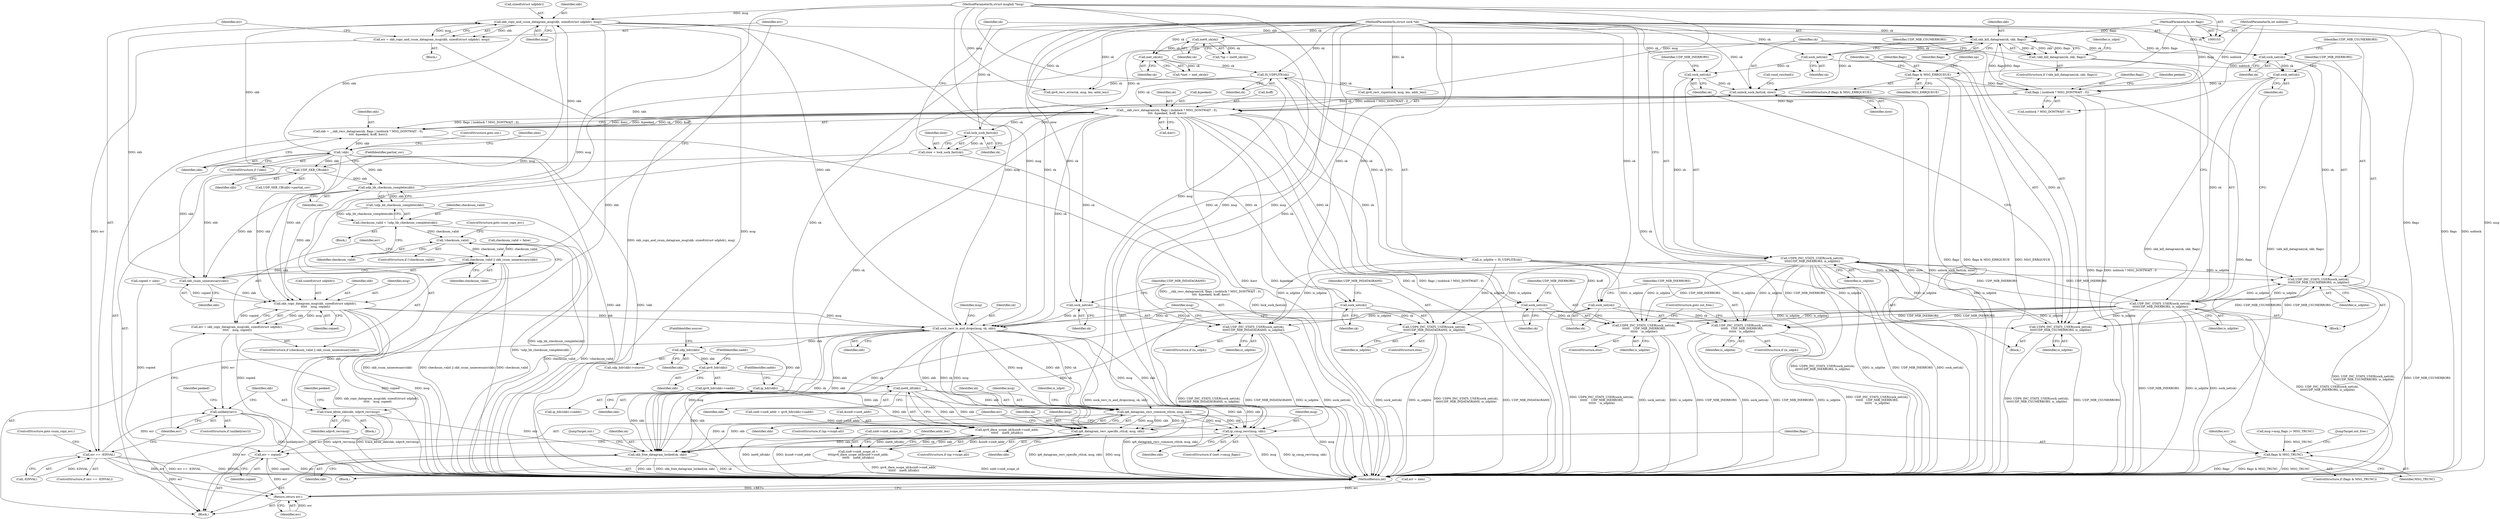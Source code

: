digraph "0_linux_197c949e7798fbf28cfadc69d9ca0c2abbf93191_0@API" {
"1000262" [label="(Call,skb_copy_and_csum_datagram_msg(skb, sizeof(struct udphdr), msg))"];
"1000187" [label="(Call,!skb)"];
"1000170" [label="(Call,skb = __skb_recv_datagram(sk, flags | (noblock ? MSG_DONTWAIT : 0),\n\t\t\t\t  &peeked, &off, &err))"];
"1000172" [label="(Call,__skb_recv_datagram(sk, flags | (noblock ? MSG_DONTWAIT : 0),\n\t\t\t\t  &peeked, &off, &err))"];
"1000133" [label="(Call,IS_UDPLITE(sk))"];
"1000119" [label="(Call,inet_sk(sk))"];
"1000114" [label="(Call,inet6_sk(sk))"];
"1000104" [label="(MethodParameterIn,struct sock *sk)"];
"1000477" [label="(Call,unlock_sock_fast(sk, slow))"];
"1000473" [label="(Call,sock_net(sk))"];
"1000468" [label="(Call,sock_net(sk))"];
"1000447" [label="(Call,skb_kill_datagram(sk, skb, flags))"];
"1000443" [label="(Call,lock_sock_fast(sk))"];
"1000239" [label="(Call,udp_lib_checksum_complete(skb))"];
"1000232" [label="(Call,UDP_SKB_CB(skb))"];
"1000262" [label="(Call,skb_copy_and_csum_datagram_msg(skb, sizeof(struct udphdr), msg))"];
"1000248" [label="(Call,skb_csum_unnecessary(skb))"];
"1000105" [label="(MethodParameterIn,struct msghdr *msg)"];
"1000174" [label="(Call,flags | (noblock ? MSG_DONTWAIT : 0))"];
"1000142" [label="(Call,flags & MSG_ERRQUEUE)"];
"1000108" [label="(MethodParameterIn,int flags)"];
"1000107" [label="(MethodParameterIn,int noblock)"];
"1000461" [label="(Call,sock_net(sk))"];
"1000456" [label="(Call,sock_net(sk))"];
"1000441" [label="(Call,slow = lock_sock_fast(sk))"];
"1000252" [label="(Call,skb_copy_datagram_msg(skb, sizeof(struct udphdr),\n \t\t\t\t\t    msg, copied))"];
"1000250" [label="(Call,err = skb_copy_datagram_msg(skb, sizeof(struct udphdr),\n \t\t\t\t\t    msg, copied))"];
"1000274" [label="(Call,unlikely(err))"];
"1000438" [label="(Return,return err;)"];
"1000277" [label="(Call,trace_kfree_skb(skb, udpv6_recvmsg))"];
"1000434" [label="(Call,skb_free_datagram_locked(sk, skb))"];
"1000320" [label="(Call,sock_recv_ts_and_drops(msg, sk, skb))"];
"1000339" [label="(Call,udp_hdr(skb))"];
"1000352" [label="(Call,ip_hdr(skb))"];
"1000397" [label="(Call,ip6_datagram_recv_common_ctl(sk, msg, skb))"];
"1000408" [label="(Call,ip_cmsg_recv(msg, skb))"];
"1000419" [label="(Call,ip6_datagram_recv_specific_ctl(sk, msg, skb))"];
"1000371" [label="(Call,ipv6_hdr(skb))"];
"1000383" [label="(Call,inet6_iif(skb))"];
"1000378" [label="(Call,ipv6_iface_scope_id(&sin6->sin6_addr,\n\t\t\t\t\t\t    inet6_iif(skb)))"];
"1000374" [label="(Call,sin6->sin6_scope_id =\n\t\t\t\tipv6_iface_scope_id(&sin6->sin6_addr,\n\t\t\t\t\t\t    inet6_iif(skb)))"];
"1000423" [label="(Call,err = copied)"];
"1000260" [label="(Call,err = skb_copy_and_csum_datagram_msg(skb, sizeof(struct udphdr), msg))"];
"1000268" [label="(Call,err == -EINVAL)"];
"1000238" [label="(Call,!udp_lib_checksum_complete(skb))"];
"1000236" [label="(Call,checksum_valid = !udp_lib_checksum_complete(skb))"];
"1000242" [label="(Call,!checksum_valid)"];
"1000246" [label="(Call,checksum_valid || skb_csum_unnecessary(skb))"];
"1000292" [label="(Call,sock_net(sk))"];
"1000291" [label="(Call,UDP_INC_STATS_USER(sock_net(sk),\n\t\t\t\t\t\t   UDP_MIB_INERRORS,\n\t\t\t\t\t\t   is_udplite))"];
"1000298" [label="(Call,sock_net(sk))"];
"1000297" [label="(Call,UDP6_INC_STATS_USER(sock_net(sk),\n\t\t\t\t\t\t    UDP_MIB_INERRORS,\n\t\t\t\t\t\t    is_udplite))"];
"1000310" [label="(Call,sock_net(sk))"];
"1000309" [label="(Call,UDP_INC_STATS_USER(sock_net(sk),\n\t\t\t\t\tUDP_MIB_INDATAGRAMS, is_udplite))"];
"1000316" [label="(Call,sock_net(sk))"];
"1000315" [label="(Call,UDP6_INC_STATS_USER(sock_net(sk),\n\t\t\t\t\tUDP_MIB_INDATAGRAMS, is_udplite))"];
"1000427" [label="(Call,flags & MSG_TRUNC)"];
"1000446" [label="(Call,!skb_kill_datagram(sk, skb, flags))"];
"1000455" [label="(Call,UDP_INC_STATS_USER(sock_net(sk),\n\t\t\t\t\tUDP_MIB_CSUMERRORS, is_udplite))"];
"1000460" [label="(Call,UDP_INC_STATS_USER(sock_net(sk),\n\t\t\t\t\tUDP_MIB_INERRORS, is_udplite))"];
"1000467" [label="(Call,UDP6_INC_STATS_USER(sock_net(sk),\n\t\t\t\t\tUDP_MIB_CSUMERRORS, is_udplite))"];
"1000472" [label="(Call,UDP6_INC_STATS_USER(sock_net(sk),\n\t\t\t\t\tUDP_MIB_INERRORS, is_udplite))"];
"1000171" [label="(Identifier,skb)"];
"1000419" [label="(Call,ip6_datagram_recv_specific_ctl(sk, msg, skb))"];
"1000241" [label="(ControlStructure,if (!checksum_valid))"];
"1000250" [label="(Call,err = skb_copy_datagram_msg(skb, sizeof(struct udphdr),\n \t\t\t\t\t    msg, copied))"];
"1000252" [label="(Call,skb_copy_datagram_msg(skb, sizeof(struct udphdr),\n \t\t\t\t\t    msg, copied))"];
"1000267" [label="(ControlStructure,if (err == -EINVAL))"];
"1000442" [label="(Identifier,slow)"];
"1000269" [label="(Identifier,err)"];
"1000131" [label="(Call,is_udplite = IS_UDPLITE(sk))"];
"1000402" [label="(Identifier,is_udp4)"];
"1000309" [label="(Call,UDP_INC_STATS_USER(sock_net(sk),\n\t\t\t\t\tUDP_MIB_INDATAGRAMS, is_udplite))"];
"1000375" [label="(Call,sin6->sin6_scope_id)"];
"1000466" [label="(Block,)"];
"1000236" [label="(Call,checksum_valid = !udp_lib_checksum_complete(skb))"];
"1000107" [label="(MethodParameterIn,int noblock)"];
"1000470" [label="(Identifier,UDP_MIB_CSUMERRORS)"];
"1000299" [label="(Identifier,sk)"];
"1000340" [label="(Identifier,skb)"];
"1000239" [label="(Call,udp_lib_checksum_complete(skb))"];
"1000108" [label="(MethodParameterIn,int flags)"];
"1000462" [label="(Identifier,sk)"];
"1000410" [label="(Identifier,skb)"];
"1000423" [label="(Call,err = copied)"];
"1000270" [label="(Call,-EINVAL)"];
"1000311" [label="(Identifier,sk)"];
"1000292" [label="(Call,sock_net(sk))"];
"1000181" [label="(Identifier,peeked)"];
"1000448" [label="(Identifier,sk)"];
"1000454" [label="(Block,)"];
"1000372" [label="(Identifier,skb)"];
"1000464" [label="(Identifier,is_udplite)"];
"1000371" [label="(Call,ipv6_hdr(skb))"];
"1000260" [label="(Call,err = skb_copy_and_csum_datagram_msg(skb, sizeof(struct udphdr), msg))"];
"1000144" [label="(Identifier,MSG_ERRQUEUE)"];
"1000404" [label="(ControlStructure,if (inet->cmsg_flags))"];
"1000472" [label="(Call,UDP6_INC_STATS_USER(sock_net(sk),\n\t\t\t\t\tUDP_MIB_INERRORS, is_udplite))"];
"1000460" [label="(Call,UDP_INC_STATS_USER(sock_net(sk),\n\t\t\t\t\tUDP_MIB_INERRORS, is_udplite))"];
"1000240" [label="(Identifier,skb)"];
"1000467" [label="(Call,UDP6_INC_STATS_USER(sock_net(sk),\n\t\t\t\t\tUDP_MIB_CSUMERRORS, is_udplite))"];
"1000176" [label="(Call,noblock ? MSG_DONTWAIT : 0)"];
"1000438" [label="(Return,return err;)"];
"1000435" [label="(Identifier,sk)"];
"1000391" [label="(ControlStructure,if (np->rxopt.all))"];
"1000234" [label="(FieldIdentifier,partial_cov)"];
"1000293" [label="(Identifier,sk)"];
"1000314" [label="(ControlStructure,else)"];
"1000189" [label="(ControlStructure,goto out;)"];
"1000238" [label="(Call,!udp_lib_checksum_complete(skb))"];
"1000233" [label="(Identifier,skb)"];
"1000444" [label="(Identifier,sk)"];
"1000458" [label="(Identifier,UDP_MIB_CSUMERRORS)"];
"1000300" [label="(Identifier,UDP_MIB_INERRORS)"];
"1000427" [label="(Call,flags & MSG_TRUNC)"];
"1000373" [label="(FieldIdentifier,saddr)"];
"1000434" [label="(Call,skb_free_datagram_locked(sk, skb))"];
"1000305" [label="(Identifier,peeked)"];
"1000187" [label="(Call,!skb)"];
"1000478" [label="(Identifier,sk)"];
"1000463" [label="(Identifier,UDP_MIB_INERRORS)"];
"1000323" [label="(Identifier,skb)"];
"1000459" [label="(Identifier,is_udplite)"];
"1000180" [label="(Call,&peeked)"];
"1000307" [label="(ControlStructure,if (is_udp4))"];
"1000242" [label="(Call,!checksum_valid)"];
"1000134" [label="(Identifier,sk)"];
"1000119" [label="(Call,inet_sk(sk))"];
"1000237" [label="(Identifier,checksum_valid)"];
"1000302" [label="(ControlStructure,goto out_free;)"];
"1000279" [label="(Identifier,udpv6_recvmsg)"];
"1000310" [label="(Call,sock_net(sk))"];
"1000430" [label="(Call,err = ulen)"];
"1000449" [label="(Identifier,skb)"];
"1000398" [label="(Identifier,sk)"];
"1000264" [label="(Call,sizeof(struct udphdr))"];
"1000146" [label="(Call,ipv6_recv_error(sk, msg, len, addr_len))"];
"1000182" [label="(Call,&off)"];
"1000456" [label="(Call,sock_net(sk))"];
"1000243" [label="(Identifier,checksum_valid)"];
"1000400" [label="(Identifier,skb)"];
"1000321" [label="(Identifier,msg)"];
"1000244" [label="(ControlStructure,goto csum_copy_err;)"];
"1000295" [label="(Identifier,is_udplite)"];
"1000213" [label="(Call,msg->msg_flags |= MSG_TRUNC)"];
"1000487" [label="(MethodReturn,int)"];
"1000425" [label="(Identifier,copied)"];
"1000436" [label="(Identifier,skb)"];
"1000272" [label="(ControlStructure,goto csum_copy_err;)"];
"1000445" [label="(ControlStructure,if (!skb_kill_datagram(sk, skb, flags)))"];
"1000313" [label="(Identifier,is_udplite)"];
"1000399" [label="(Identifier,msg)"];
"1000384" [label="(Identifier,skb)"];
"1000291" [label="(Call,UDP_INC_STATS_USER(sock_net(sk),\n\t\t\t\t\t\t   UDP_MIB_INERRORS,\n\t\t\t\t\t\t   is_udplite))"];
"1000316" [label="(Call,sock_net(sk))"];
"1000413" [label="(ControlStructure,if (np->rxopt.all))"];
"1000351" [label="(Call,ip_hdr(skb)->saddr)"];
"1000383" [label="(Call,inet6_iif(skb))"];
"1000247" [label="(Identifier,checksum_valid)"];
"1000378" [label="(Call,ipv6_iface_scope_id(&sin6->sin6_addr,\n\t\t\t\t\t\t    inet6_iif(skb)))"];
"1000175" [label="(Identifier,flags)"];
"1000480" [label="(Call,cond_resched())"];
"1000142" [label="(Call,flags & MSG_ERRQUEUE)"];
"1000322" [label="(Identifier,sk)"];
"1000420" [label="(Identifier,sk)"];
"1000245" [label="(ControlStructure,if (checksum_valid || skb_csum_unnecessary(skb)))"];
"1000439" [label="(Identifier,err)"];
"1000476" [label="(Identifier,is_udplite)"];
"1000437" [label="(JumpTarget,out:)"];
"1000326" [label="(Identifier,msg)"];
"1000112" [label="(Call,*np = inet6_sk(sk))"];
"1000263" [label="(Identifier,skb)"];
"1000370" [label="(Call,ipv6_hdr(skb)->saddr)"];
"1000461" [label="(Call,sock_net(sk))"];
"1000248" [label="(Call,skb_csum_unnecessary(skb))"];
"1000141" [label="(ControlStructure,if (flags & MSG_ERRQUEUE))"];
"1000366" [label="(Call,sin6->sin6_addr = ipv6_hdr(skb)->saddr)"];
"1000441" [label="(Call,slow = lock_sock_fast(sk))"];
"1000143" [label="(Identifier,flags)"];
"1000318" [label="(Identifier,UDP_MIB_INDATAGRAMS)"];
"1000261" [label="(Identifier,err)"];
"1000174" [label="(Call,flags | (noblock ? MSG_DONTWAIT : 0))"];
"1000254" [label="(Call,sizeof(struct udphdr))"];
"1000426" [label="(ControlStructure,if (flags & MSG_TRUNC))"];
"1000353" [label="(Identifier,skb)"];
"1000315" [label="(Call,UDP6_INC_STATS_USER(sock_net(sk),\n\t\t\t\t\tUDP_MIB_INDATAGRAMS, is_udplite))"];
"1000170" [label="(Call,skb = __skb_recv_datagram(sk, flags | (noblock ? MSG_DONTWAIT : 0),\n\t\t\t\t  &peeked, &off, &err))"];
"1000232" [label="(Call,UDP_SKB_CB(skb))"];
"1000110" [label="(Block,)"];
"1000479" [label="(Identifier,slow)"];
"1000246" [label="(Call,checksum_valid || skb_csum_unnecessary(skb))"];
"1000379" [label="(Call,&sin6->sin6_addr)"];
"1000468" [label="(Call,sock_net(sk))"];
"1000273" [label="(ControlStructure,if (unlikely(err)))"];
"1000341" [label="(FieldIdentifier,source)"];
"1000257" [label="(Identifier,copied)"];
"1000428" [label="(Identifier,flags)"];
"1000173" [label="(Identifier,sk)"];
"1000339" [label="(Call,udp_hdr(skb))"];
"1000276" [label="(Block,)"];
"1000397" [label="(Call,ip6_datagram_recv_common_ctl(sk, msg, skb))"];
"1000421" [label="(Identifier,msg)"];
"1000317" [label="(Identifier,sk)"];
"1000114" [label="(Call,inet6_sk(sk))"];
"1000268" [label="(Call,err == -EINVAL)"];
"1000473" [label="(Call,sock_net(sk))"];
"1000409" [label="(Identifier,msg)"];
"1000443" [label="(Call,lock_sock_fast(sk))"];
"1000319" [label="(Identifier,is_udplite)"];
"1000186" [label="(ControlStructure,if (!skb))"];
"1000477" [label="(Call,unlock_sock_fast(sk, slow))"];
"1000191" [label="(Identifier,ulen)"];
"1000312" [label="(Identifier,UDP_MIB_INDATAGRAMS)"];
"1000274" [label="(Call,unlikely(err))"];
"1000475" [label="(Identifier,UDP_MIB_INERRORS)"];
"1000297" [label="(Call,UDP6_INC_STATS_USER(sock_net(sk),\n\t\t\t\t\t\t    UDP_MIB_INERRORS,\n\t\t\t\t\t\t    is_udplite))"];
"1000294" [label="(Identifier,UDP_MIB_INERRORS)"];
"1000120" [label="(Identifier,sk)"];
"1000231" [label="(Call,UDP_SKB_CB(skb)->partial_cov)"];
"1000266" [label="(Identifier,msg)"];
"1000457" [label="(Identifier,sk)"];
"1000433" [label="(JumpTarget,out_free:)"];
"1000469" [label="(Identifier,sk)"];
"1000235" [label="(Block,)"];
"1000298" [label="(Call,sock_net(sk))"];
"1000422" [label="(Identifier,skb)"];
"1000259" [label="(Block,)"];
"1000277" [label="(Call,trace_kfree_skb(skb, udpv6_recvmsg))"];
"1000408" [label="(Call,ip_cmsg_recv(msg, skb))"];
"1000253" [label="(Identifier,skb)"];
"1000354" [label="(FieldIdentifier,saddr)"];
"1000154" [label="(Identifier,np)"];
"1000429" [label="(Identifier,MSG_TRUNC)"];
"1000289" [label="(ControlStructure,if (is_udp4))"];
"1000104" [label="(MethodParameterIn,struct sock *sk)"];
"1000262" [label="(Call,skb_copy_and_csum_datagram_msg(skb, sizeof(struct udphdr), msg))"];
"1000249" [label="(Identifier,skb)"];
"1000172" [label="(Call,__skb_recv_datagram(sk, flags | (noblock ? MSG_DONTWAIT : 0),\n\t\t\t\t  &peeked, &off, &err))"];
"1000471" [label="(Identifier,is_udplite)"];
"1000447" [label="(Call,skb_kill_datagram(sk, skb, flags))"];
"1000352" [label="(Call,ip_hdr(skb))"];
"1000446" [label="(Call,!skb_kill_datagram(sk, skb, flags))"];
"1000450" [label="(Identifier,flags)"];
"1000278" [label="(Identifier,skb)"];
"1000228" [label="(Call,copied < ulen)"];
"1000474" [label="(Identifier,sk)"];
"1000387" [label="(Identifier,addr_len)"];
"1000184" [label="(Call,&err)"];
"1000188" [label="(Identifier,skb)"];
"1000365" [label="(Block,)"];
"1000431" [label="(Identifier,err)"];
"1000282" [label="(Identifier,peeked)"];
"1000453" [label="(Identifier,is_udp4)"];
"1000455" [label="(Call,UDP_INC_STATS_USER(sock_net(sk),\n\t\t\t\t\tUDP_MIB_CSUMERRORS, is_udplite))"];
"1000164" [label="(Call,ipv6_recv_rxpmtu(sk, msg, len, addr_len))"];
"1000147" [label="(Identifier,sk)"];
"1000338" [label="(Call,udp_hdr(skb)->source)"];
"1000136" [label="(Call,checksum_valid = false)"];
"1000275" [label="(Identifier,err)"];
"1000256" [label="(Identifier,msg)"];
"1000296" [label="(ControlStructure,else)"];
"1000424" [label="(Identifier,err)"];
"1000115" [label="(Identifier,sk)"];
"1000374" [label="(Call,sin6->sin6_scope_id =\n\t\t\t\tipv6_iface_scope_id(&sin6->sin6_addr,\n\t\t\t\t\t\t    inet6_iif(skb)))"];
"1000301" [label="(Identifier,is_udplite)"];
"1000320" [label="(Call,sock_recv_ts_and_drops(msg, sk, skb))"];
"1000133" [label="(Call,IS_UDPLITE(sk))"];
"1000105" [label="(MethodParameterIn,struct msghdr *msg)"];
"1000117" [label="(Call,*inet = inet_sk(sk))"];
"1000251" [label="(Identifier,err)"];
"1000262" -> "1000260"  [label="AST: "];
"1000262" -> "1000266"  [label="CFG: "];
"1000263" -> "1000262"  [label="AST: "];
"1000264" -> "1000262"  [label="AST: "];
"1000266" -> "1000262"  [label="AST: "];
"1000260" -> "1000262"  [label="CFG: "];
"1000262" -> "1000487"  [label="DDG: msg"];
"1000262" -> "1000252"  [label="DDG: msg"];
"1000262" -> "1000260"  [label="DDG: skb"];
"1000262" -> "1000260"  [label="DDG: msg"];
"1000187" -> "1000262"  [label="DDG: skb"];
"1000232" -> "1000262"  [label="DDG: skb"];
"1000239" -> "1000262"  [label="DDG: skb"];
"1000248" -> "1000262"  [label="DDG: skb"];
"1000105" -> "1000262"  [label="DDG: msg"];
"1000262" -> "1000277"  [label="DDG: skb"];
"1000262" -> "1000320"  [label="DDG: msg"];
"1000262" -> "1000320"  [label="DDG: skb"];
"1000262" -> "1000447"  [label="DDG: skb"];
"1000187" -> "1000186"  [label="AST: "];
"1000187" -> "1000188"  [label="CFG: "];
"1000188" -> "1000187"  [label="AST: "];
"1000189" -> "1000187"  [label="CFG: "];
"1000191" -> "1000187"  [label="CFG: "];
"1000187" -> "1000487"  [label="DDG: skb"];
"1000187" -> "1000487"  [label="DDG: !skb"];
"1000170" -> "1000187"  [label="DDG: skb"];
"1000187" -> "1000232"  [label="DDG: skb"];
"1000187" -> "1000239"  [label="DDG: skb"];
"1000187" -> "1000248"  [label="DDG: skb"];
"1000187" -> "1000252"  [label="DDG: skb"];
"1000170" -> "1000110"  [label="AST: "];
"1000170" -> "1000172"  [label="CFG: "];
"1000171" -> "1000170"  [label="AST: "];
"1000172" -> "1000170"  [label="AST: "];
"1000188" -> "1000170"  [label="CFG: "];
"1000170" -> "1000487"  [label="DDG: __skb_recv_datagram(sk, flags | (noblock ? MSG_DONTWAIT : 0),\n\t\t\t\t  &peeked, &off, &err)"];
"1000172" -> "1000170"  [label="DDG: &err"];
"1000172" -> "1000170"  [label="DDG: &peeked"];
"1000172" -> "1000170"  [label="DDG: sk"];
"1000172" -> "1000170"  [label="DDG: &off"];
"1000172" -> "1000170"  [label="DDG: flags | (noblock ? MSG_DONTWAIT : 0)"];
"1000172" -> "1000184"  [label="CFG: "];
"1000173" -> "1000172"  [label="AST: "];
"1000174" -> "1000172"  [label="AST: "];
"1000180" -> "1000172"  [label="AST: "];
"1000182" -> "1000172"  [label="AST: "];
"1000184" -> "1000172"  [label="AST: "];
"1000172" -> "1000487"  [label="DDG: &off"];
"1000172" -> "1000487"  [label="DDG: &err"];
"1000172" -> "1000487"  [label="DDG: &peeked"];
"1000172" -> "1000487"  [label="DDG: sk"];
"1000172" -> "1000487"  [label="DDG: flags | (noblock ? MSG_DONTWAIT : 0)"];
"1000133" -> "1000172"  [label="DDG: sk"];
"1000477" -> "1000172"  [label="DDG: sk"];
"1000104" -> "1000172"  [label="DDG: sk"];
"1000174" -> "1000172"  [label="DDG: flags"];
"1000174" -> "1000172"  [label="DDG: noblock ? MSG_DONTWAIT : 0"];
"1000172" -> "1000292"  [label="DDG: sk"];
"1000172" -> "1000298"  [label="DDG: sk"];
"1000172" -> "1000310"  [label="DDG: sk"];
"1000172" -> "1000316"  [label="DDG: sk"];
"1000172" -> "1000320"  [label="DDG: sk"];
"1000172" -> "1000434"  [label="DDG: sk"];
"1000172" -> "1000443"  [label="DDG: sk"];
"1000133" -> "1000131"  [label="AST: "];
"1000133" -> "1000134"  [label="CFG: "];
"1000134" -> "1000133"  [label="AST: "];
"1000131" -> "1000133"  [label="CFG: "];
"1000133" -> "1000131"  [label="DDG: sk"];
"1000119" -> "1000133"  [label="DDG: sk"];
"1000104" -> "1000133"  [label="DDG: sk"];
"1000133" -> "1000146"  [label="DDG: sk"];
"1000133" -> "1000164"  [label="DDG: sk"];
"1000119" -> "1000117"  [label="AST: "];
"1000119" -> "1000120"  [label="CFG: "];
"1000120" -> "1000119"  [label="AST: "];
"1000117" -> "1000119"  [label="CFG: "];
"1000119" -> "1000117"  [label="DDG: sk"];
"1000114" -> "1000119"  [label="DDG: sk"];
"1000104" -> "1000119"  [label="DDG: sk"];
"1000114" -> "1000112"  [label="AST: "];
"1000114" -> "1000115"  [label="CFG: "];
"1000115" -> "1000114"  [label="AST: "];
"1000112" -> "1000114"  [label="CFG: "];
"1000114" -> "1000112"  [label="DDG: sk"];
"1000104" -> "1000114"  [label="DDG: sk"];
"1000104" -> "1000103"  [label="AST: "];
"1000104" -> "1000487"  [label="DDG: sk"];
"1000104" -> "1000146"  [label="DDG: sk"];
"1000104" -> "1000164"  [label="DDG: sk"];
"1000104" -> "1000292"  [label="DDG: sk"];
"1000104" -> "1000298"  [label="DDG: sk"];
"1000104" -> "1000310"  [label="DDG: sk"];
"1000104" -> "1000316"  [label="DDG: sk"];
"1000104" -> "1000320"  [label="DDG: sk"];
"1000104" -> "1000397"  [label="DDG: sk"];
"1000104" -> "1000419"  [label="DDG: sk"];
"1000104" -> "1000434"  [label="DDG: sk"];
"1000104" -> "1000443"  [label="DDG: sk"];
"1000104" -> "1000447"  [label="DDG: sk"];
"1000104" -> "1000456"  [label="DDG: sk"];
"1000104" -> "1000461"  [label="DDG: sk"];
"1000104" -> "1000468"  [label="DDG: sk"];
"1000104" -> "1000473"  [label="DDG: sk"];
"1000104" -> "1000477"  [label="DDG: sk"];
"1000477" -> "1000110"  [label="AST: "];
"1000477" -> "1000479"  [label="CFG: "];
"1000478" -> "1000477"  [label="AST: "];
"1000479" -> "1000477"  [label="AST: "];
"1000480" -> "1000477"  [label="CFG: "];
"1000477" -> "1000487"  [label="DDG: slow"];
"1000477" -> "1000487"  [label="DDG: unlock_sock_fast(sk, slow)"];
"1000473" -> "1000477"  [label="DDG: sk"];
"1000461" -> "1000477"  [label="DDG: sk"];
"1000447" -> "1000477"  [label="DDG: sk"];
"1000441" -> "1000477"  [label="DDG: slow"];
"1000473" -> "1000472"  [label="AST: "];
"1000473" -> "1000474"  [label="CFG: "];
"1000474" -> "1000473"  [label="AST: "];
"1000475" -> "1000473"  [label="CFG: "];
"1000473" -> "1000472"  [label="DDG: sk"];
"1000468" -> "1000473"  [label="DDG: sk"];
"1000468" -> "1000467"  [label="AST: "];
"1000468" -> "1000469"  [label="CFG: "];
"1000469" -> "1000468"  [label="AST: "];
"1000470" -> "1000468"  [label="CFG: "];
"1000468" -> "1000467"  [label="DDG: sk"];
"1000447" -> "1000468"  [label="DDG: sk"];
"1000447" -> "1000446"  [label="AST: "];
"1000447" -> "1000450"  [label="CFG: "];
"1000448" -> "1000447"  [label="AST: "];
"1000449" -> "1000447"  [label="AST: "];
"1000450" -> "1000447"  [label="AST: "];
"1000446" -> "1000447"  [label="CFG: "];
"1000447" -> "1000174"  [label="DDG: flags"];
"1000447" -> "1000446"  [label="DDG: sk"];
"1000447" -> "1000446"  [label="DDG: skb"];
"1000447" -> "1000446"  [label="DDG: flags"];
"1000443" -> "1000447"  [label="DDG: sk"];
"1000239" -> "1000447"  [label="DDG: skb"];
"1000174" -> "1000447"  [label="DDG: flags"];
"1000108" -> "1000447"  [label="DDG: flags"];
"1000447" -> "1000456"  [label="DDG: sk"];
"1000443" -> "1000441"  [label="AST: "];
"1000443" -> "1000444"  [label="CFG: "];
"1000444" -> "1000443"  [label="AST: "];
"1000441" -> "1000443"  [label="CFG: "];
"1000443" -> "1000441"  [label="DDG: sk"];
"1000239" -> "1000238"  [label="AST: "];
"1000239" -> "1000240"  [label="CFG: "];
"1000240" -> "1000239"  [label="AST: "];
"1000238" -> "1000239"  [label="CFG: "];
"1000239" -> "1000238"  [label="DDG: skb"];
"1000232" -> "1000239"  [label="DDG: skb"];
"1000239" -> "1000248"  [label="DDG: skb"];
"1000239" -> "1000252"  [label="DDG: skb"];
"1000232" -> "1000231"  [label="AST: "];
"1000232" -> "1000233"  [label="CFG: "];
"1000233" -> "1000232"  [label="AST: "];
"1000234" -> "1000232"  [label="CFG: "];
"1000232" -> "1000248"  [label="DDG: skb"];
"1000232" -> "1000252"  [label="DDG: skb"];
"1000248" -> "1000246"  [label="AST: "];
"1000248" -> "1000249"  [label="CFG: "];
"1000249" -> "1000248"  [label="AST: "];
"1000246" -> "1000248"  [label="CFG: "];
"1000248" -> "1000246"  [label="DDG: skb"];
"1000248" -> "1000252"  [label="DDG: skb"];
"1000105" -> "1000103"  [label="AST: "];
"1000105" -> "1000487"  [label="DDG: msg"];
"1000105" -> "1000146"  [label="DDG: msg"];
"1000105" -> "1000164"  [label="DDG: msg"];
"1000105" -> "1000252"  [label="DDG: msg"];
"1000105" -> "1000320"  [label="DDG: msg"];
"1000105" -> "1000397"  [label="DDG: msg"];
"1000105" -> "1000408"  [label="DDG: msg"];
"1000105" -> "1000419"  [label="DDG: msg"];
"1000174" -> "1000176"  [label="CFG: "];
"1000175" -> "1000174"  [label="AST: "];
"1000176" -> "1000174"  [label="AST: "];
"1000181" -> "1000174"  [label="CFG: "];
"1000174" -> "1000487"  [label="DDG: noblock ? MSG_DONTWAIT : 0"];
"1000174" -> "1000487"  [label="DDG: flags"];
"1000142" -> "1000174"  [label="DDG: flags"];
"1000108" -> "1000174"  [label="DDG: flags"];
"1000107" -> "1000174"  [label="DDG: noblock"];
"1000174" -> "1000427"  [label="DDG: flags"];
"1000142" -> "1000141"  [label="AST: "];
"1000142" -> "1000144"  [label="CFG: "];
"1000143" -> "1000142"  [label="AST: "];
"1000144" -> "1000142"  [label="AST: "];
"1000147" -> "1000142"  [label="CFG: "];
"1000154" -> "1000142"  [label="CFG: "];
"1000142" -> "1000487"  [label="DDG: flags & MSG_ERRQUEUE"];
"1000142" -> "1000487"  [label="DDG: MSG_ERRQUEUE"];
"1000142" -> "1000487"  [label="DDG: flags"];
"1000108" -> "1000142"  [label="DDG: flags"];
"1000108" -> "1000103"  [label="AST: "];
"1000108" -> "1000487"  [label="DDG: flags"];
"1000108" -> "1000427"  [label="DDG: flags"];
"1000107" -> "1000103"  [label="AST: "];
"1000107" -> "1000487"  [label="DDG: noblock"];
"1000107" -> "1000176"  [label="DDG: noblock"];
"1000461" -> "1000460"  [label="AST: "];
"1000461" -> "1000462"  [label="CFG: "];
"1000462" -> "1000461"  [label="AST: "];
"1000463" -> "1000461"  [label="CFG: "];
"1000461" -> "1000460"  [label="DDG: sk"];
"1000456" -> "1000461"  [label="DDG: sk"];
"1000456" -> "1000455"  [label="AST: "];
"1000456" -> "1000457"  [label="CFG: "];
"1000457" -> "1000456"  [label="AST: "];
"1000458" -> "1000456"  [label="CFG: "];
"1000456" -> "1000455"  [label="DDG: sk"];
"1000441" -> "1000110"  [label="AST: "];
"1000442" -> "1000441"  [label="AST: "];
"1000448" -> "1000441"  [label="CFG: "];
"1000441" -> "1000487"  [label="DDG: lock_sock_fast(sk)"];
"1000252" -> "1000250"  [label="AST: "];
"1000252" -> "1000257"  [label="CFG: "];
"1000253" -> "1000252"  [label="AST: "];
"1000254" -> "1000252"  [label="AST: "];
"1000256" -> "1000252"  [label="AST: "];
"1000257" -> "1000252"  [label="AST: "];
"1000250" -> "1000252"  [label="CFG: "];
"1000252" -> "1000487"  [label="DDG: copied"];
"1000252" -> "1000487"  [label="DDG: msg"];
"1000252" -> "1000250"  [label="DDG: skb"];
"1000252" -> "1000250"  [label="DDG: msg"];
"1000252" -> "1000250"  [label="DDG: copied"];
"1000228" -> "1000252"  [label="DDG: copied"];
"1000252" -> "1000277"  [label="DDG: skb"];
"1000252" -> "1000320"  [label="DDG: msg"];
"1000252" -> "1000320"  [label="DDG: skb"];
"1000252" -> "1000423"  [label="DDG: copied"];
"1000250" -> "1000245"  [label="AST: "];
"1000251" -> "1000250"  [label="AST: "];
"1000275" -> "1000250"  [label="CFG: "];
"1000250" -> "1000487"  [label="DDG: skb_copy_datagram_msg(skb, sizeof(struct udphdr),\n \t\t\t\t\t    msg, copied)"];
"1000250" -> "1000274"  [label="DDG: err"];
"1000274" -> "1000273"  [label="AST: "];
"1000274" -> "1000275"  [label="CFG: "];
"1000275" -> "1000274"  [label="AST: "];
"1000278" -> "1000274"  [label="CFG: "];
"1000305" -> "1000274"  [label="CFG: "];
"1000274" -> "1000487"  [label="DDG: err"];
"1000274" -> "1000487"  [label="DDG: unlikely(err)"];
"1000268" -> "1000274"  [label="DDG: err"];
"1000274" -> "1000438"  [label="DDG: err"];
"1000438" -> "1000110"  [label="AST: "];
"1000438" -> "1000439"  [label="CFG: "];
"1000439" -> "1000438"  [label="AST: "];
"1000487" -> "1000438"  [label="CFG: "];
"1000438" -> "1000487"  [label="DDG: <RET>"];
"1000439" -> "1000438"  [label="DDG: err"];
"1000268" -> "1000438"  [label="DDG: err"];
"1000423" -> "1000438"  [label="DDG: err"];
"1000430" -> "1000438"  [label="DDG: err"];
"1000277" -> "1000276"  [label="AST: "];
"1000277" -> "1000279"  [label="CFG: "];
"1000278" -> "1000277"  [label="AST: "];
"1000279" -> "1000277"  [label="AST: "];
"1000282" -> "1000277"  [label="CFG: "];
"1000277" -> "1000487"  [label="DDG: trace_kfree_skb(skb, udpv6_recvmsg)"];
"1000277" -> "1000487"  [label="DDG: udpv6_recvmsg"];
"1000277" -> "1000434"  [label="DDG: skb"];
"1000434" -> "1000110"  [label="AST: "];
"1000434" -> "1000436"  [label="CFG: "];
"1000435" -> "1000434"  [label="AST: "];
"1000436" -> "1000434"  [label="AST: "];
"1000437" -> "1000434"  [label="CFG: "];
"1000434" -> "1000487"  [label="DDG: skb"];
"1000434" -> "1000487"  [label="DDG: skb_free_datagram_locked(sk, skb)"];
"1000434" -> "1000487"  [label="DDG: sk"];
"1000397" -> "1000434"  [label="DDG: sk"];
"1000397" -> "1000434"  [label="DDG: skb"];
"1000292" -> "1000434"  [label="DDG: sk"];
"1000298" -> "1000434"  [label="DDG: sk"];
"1000419" -> "1000434"  [label="DDG: sk"];
"1000419" -> "1000434"  [label="DDG: skb"];
"1000320" -> "1000434"  [label="DDG: sk"];
"1000320" -> "1000434"  [label="DDG: skb"];
"1000383" -> "1000434"  [label="DDG: skb"];
"1000352" -> "1000434"  [label="DDG: skb"];
"1000408" -> "1000434"  [label="DDG: skb"];
"1000320" -> "1000110"  [label="AST: "];
"1000320" -> "1000323"  [label="CFG: "];
"1000321" -> "1000320"  [label="AST: "];
"1000322" -> "1000320"  [label="AST: "];
"1000323" -> "1000320"  [label="AST: "];
"1000326" -> "1000320"  [label="CFG: "];
"1000320" -> "1000487"  [label="DDG: msg"];
"1000320" -> "1000487"  [label="DDG: sock_recv_ts_and_drops(msg, sk, skb)"];
"1000310" -> "1000320"  [label="DDG: sk"];
"1000316" -> "1000320"  [label="DDG: sk"];
"1000320" -> "1000339"  [label="DDG: skb"];
"1000320" -> "1000397"  [label="DDG: sk"];
"1000320" -> "1000397"  [label="DDG: msg"];
"1000320" -> "1000397"  [label="DDG: skb"];
"1000320" -> "1000408"  [label="DDG: msg"];
"1000320" -> "1000408"  [label="DDG: skb"];
"1000320" -> "1000419"  [label="DDG: sk"];
"1000320" -> "1000419"  [label="DDG: msg"];
"1000320" -> "1000419"  [label="DDG: skb"];
"1000339" -> "1000338"  [label="AST: "];
"1000339" -> "1000340"  [label="CFG: "];
"1000340" -> "1000339"  [label="AST: "];
"1000341" -> "1000339"  [label="CFG: "];
"1000339" -> "1000352"  [label="DDG: skb"];
"1000339" -> "1000371"  [label="DDG: skb"];
"1000352" -> "1000351"  [label="AST: "];
"1000352" -> "1000353"  [label="CFG: "];
"1000353" -> "1000352"  [label="AST: "];
"1000354" -> "1000352"  [label="CFG: "];
"1000352" -> "1000397"  [label="DDG: skb"];
"1000352" -> "1000408"  [label="DDG: skb"];
"1000352" -> "1000419"  [label="DDG: skb"];
"1000397" -> "1000391"  [label="AST: "];
"1000397" -> "1000400"  [label="CFG: "];
"1000398" -> "1000397"  [label="AST: "];
"1000399" -> "1000397"  [label="AST: "];
"1000400" -> "1000397"  [label="AST: "];
"1000402" -> "1000397"  [label="CFG: "];
"1000397" -> "1000487"  [label="DDG: ip6_datagram_recv_common_ctl(sk, msg, skb)"];
"1000397" -> "1000487"  [label="DDG: msg"];
"1000383" -> "1000397"  [label="DDG: skb"];
"1000397" -> "1000408"  [label="DDG: msg"];
"1000397" -> "1000408"  [label="DDG: skb"];
"1000397" -> "1000419"  [label="DDG: sk"];
"1000397" -> "1000419"  [label="DDG: msg"];
"1000397" -> "1000419"  [label="DDG: skb"];
"1000408" -> "1000404"  [label="AST: "];
"1000408" -> "1000410"  [label="CFG: "];
"1000409" -> "1000408"  [label="AST: "];
"1000410" -> "1000408"  [label="AST: "];
"1000424" -> "1000408"  [label="CFG: "];
"1000408" -> "1000487"  [label="DDG: msg"];
"1000408" -> "1000487"  [label="DDG: ip_cmsg_recv(msg, skb)"];
"1000383" -> "1000408"  [label="DDG: skb"];
"1000419" -> "1000413"  [label="AST: "];
"1000419" -> "1000422"  [label="CFG: "];
"1000420" -> "1000419"  [label="AST: "];
"1000421" -> "1000419"  [label="AST: "];
"1000422" -> "1000419"  [label="AST: "];
"1000424" -> "1000419"  [label="CFG: "];
"1000419" -> "1000487"  [label="DDG: msg"];
"1000419" -> "1000487"  [label="DDG: ip6_datagram_recv_specific_ctl(sk, msg, skb)"];
"1000383" -> "1000419"  [label="DDG: skb"];
"1000371" -> "1000370"  [label="AST: "];
"1000371" -> "1000372"  [label="CFG: "];
"1000372" -> "1000371"  [label="AST: "];
"1000373" -> "1000371"  [label="CFG: "];
"1000371" -> "1000383"  [label="DDG: skb"];
"1000383" -> "1000378"  [label="AST: "];
"1000383" -> "1000384"  [label="CFG: "];
"1000384" -> "1000383"  [label="AST: "];
"1000378" -> "1000383"  [label="CFG: "];
"1000383" -> "1000378"  [label="DDG: skb"];
"1000378" -> "1000374"  [label="AST: "];
"1000379" -> "1000378"  [label="AST: "];
"1000374" -> "1000378"  [label="CFG: "];
"1000378" -> "1000487"  [label="DDG: inet6_iif(skb)"];
"1000378" -> "1000487"  [label="DDG: &sin6->sin6_addr"];
"1000378" -> "1000374"  [label="DDG: &sin6->sin6_addr"];
"1000378" -> "1000374"  [label="DDG: inet6_iif(skb)"];
"1000366" -> "1000378"  [label="DDG: sin6->sin6_addr"];
"1000374" -> "1000365"  [label="AST: "];
"1000375" -> "1000374"  [label="AST: "];
"1000387" -> "1000374"  [label="CFG: "];
"1000374" -> "1000487"  [label="DDG: sin6->sin6_scope_id"];
"1000374" -> "1000487"  [label="DDG: ipv6_iface_scope_id(&sin6->sin6_addr,\n\t\t\t\t\t\t    inet6_iif(skb))"];
"1000423" -> "1000110"  [label="AST: "];
"1000423" -> "1000425"  [label="CFG: "];
"1000424" -> "1000423"  [label="AST: "];
"1000425" -> "1000423"  [label="AST: "];
"1000428" -> "1000423"  [label="CFG: "];
"1000423" -> "1000487"  [label="DDG: copied"];
"1000423" -> "1000487"  [label="DDG: err"];
"1000228" -> "1000423"  [label="DDG: copied"];
"1000260" -> "1000259"  [label="AST: "];
"1000261" -> "1000260"  [label="AST: "];
"1000269" -> "1000260"  [label="CFG: "];
"1000260" -> "1000487"  [label="DDG: skb_copy_and_csum_datagram_msg(skb, sizeof(struct udphdr), msg)"];
"1000260" -> "1000268"  [label="DDG: err"];
"1000268" -> "1000267"  [label="AST: "];
"1000268" -> "1000270"  [label="CFG: "];
"1000269" -> "1000268"  [label="AST: "];
"1000270" -> "1000268"  [label="AST: "];
"1000272" -> "1000268"  [label="CFG: "];
"1000275" -> "1000268"  [label="CFG: "];
"1000268" -> "1000487"  [label="DDG: err"];
"1000268" -> "1000487"  [label="DDG: err == -EINVAL"];
"1000268" -> "1000487"  [label="DDG: -EINVAL"];
"1000270" -> "1000268"  [label="DDG: EINVAL"];
"1000238" -> "1000236"  [label="AST: "];
"1000236" -> "1000238"  [label="CFG: "];
"1000238" -> "1000487"  [label="DDG: udp_lib_checksum_complete(skb)"];
"1000238" -> "1000236"  [label="DDG: udp_lib_checksum_complete(skb)"];
"1000236" -> "1000235"  [label="AST: "];
"1000237" -> "1000236"  [label="AST: "];
"1000243" -> "1000236"  [label="CFG: "];
"1000236" -> "1000487"  [label="DDG: !udp_lib_checksum_complete(skb)"];
"1000236" -> "1000242"  [label="DDG: checksum_valid"];
"1000242" -> "1000241"  [label="AST: "];
"1000242" -> "1000243"  [label="CFG: "];
"1000243" -> "1000242"  [label="AST: "];
"1000244" -> "1000242"  [label="CFG: "];
"1000247" -> "1000242"  [label="CFG: "];
"1000242" -> "1000487"  [label="DDG: !checksum_valid"];
"1000242" -> "1000487"  [label="DDG: checksum_valid"];
"1000242" -> "1000246"  [label="DDG: checksum_valid"];
"1000246" -> "1000245"  [label="AST: "];
"1000246" -> "1000247"  [label="CFG: "];
"1000247" -> "1000246"  [label="AST: "];
"1000251" -> "1000246"  [label="CFG: "];
"1000261" -> "1000246"  [label="CFG: "];
"1000246" -> "1000487"  [label="DDG: skb_csum_unnecessary(skb)"];
"1000246" -> "1000487"  [label="DDG: checksum_valid || skb_csum_unnecessary(skb)"];
"1000246" -> "1000487"  [label="DDG: checksum_valid"];
"1000136" -> "1000246"  [label="DDG: checksum_valid"];
"1000292" -> "1000291"  [label="AST: "];
"1000292" -> "1000293"  [label="CFG: "];
"1000293" -> "1000292"  [label="AST: "];
"1000294" -> "1000292"  [label="CFG: "];
"1000292" -> "1000291"  [label="DDG: sk"];
"1000291" -> "1000289"  [label="AST: "];
"1000291" -> "1000295"  [label="CFG: "];
"1000294" -> "1000291"  [label="AST: "];
"1000295" -> "1000291"  [label="AST: "];
"1000302" -> "1000291"  [label="CFG: "];
"1000291" -> "1000487"  [label="DDG: UDP_INC_STATS_USER(sock_net(sk),\n\t\t\t\t\t\t   UDP_MIB_INERRORS,\n\t\t\t\t\t\t   is_udplite)"];
"1000291" -> "1000487"  [label="DDG: sock_net(sk)"];
"1000291" -> "1000487"  [label="DDG: UDP_MIB_INERRORS"];
"1000291" -> "1000487"  [label="DDG: is_udplite"];
"1000460" -> "1000291"  [label="DDG: UDP_MIB_INERRORS"];
"1000460" -> "1000291"  [label="DDG: is_udplite"];
"1000472" -> "1000291"  [label="DDG: UDP_MIB_INERRORS"];
"1000472" -> "1000291"  [label="DDG: is_udplite"];
"1000131" -> "1000291"  [label="DDG: is_udplite"];
"1000298" -> "1000297"  [label="AST: "];
"1000298" -> "1000299"  [label="CFG: "];
"1000299" -> "1000298"  [label="AST: "];
"1000300" -> "1000298"  [label="CFG: "];
"1000298" -> "1000297"  [label="DDG: sk"];
"1000297" -> "1000296"  [label="AST: "];
"1000297" -> "1000301"  [label="CFG: "];
"1000300" -> "1000297"  [label="AST: "];
"1000301" -> "1000297"  [label="AST: "];
"1000302" -> "1000297"  [label="CFG: "];
"1000297" -> "1000487"  [label="DDG: sock_net(sk)"];
"1000297" -> "1000487"  [label="DDG: is_udplite"];
"1000297" -> "1000487"  [label="DDG: UDP_MIB_INERRORS"];
"1000297" -> "1000487"  [label="DDG: UDP6_INC_STATS_USER(sock_net(sk),\n\t\t\t\t\t\t    UDP_MIB_INERRORS,\n\t\t\t\t\t\t    is_udplite)"];
"1000460" -> "1000297"  [label="DDG: UDP_MIB_INERRORS"];
"1000460" -> "1000297"  [label="DDG: is_udplite"];
"1000472" -> "1000297"  [label="DDG: UDP_MIB_INERRORS"];
"1000472" -> "1000297"  [label="DDG: is_udplite"];
"1000131" -> "1000297"  [label="DDG: is_udplite"];
"1000310" -> "1000309"  [label="AST: "];
"1000310" -> "1000311"  [label="CFG: "];
"1000311" -> "1000310"  [label="AST: "];
"1000312" -> "1000310"  [label="CFG: "];
"1000310" -> "1000309"  [label="DDG: sk"];
"1000309" -> "1000307"  [label="AST: "];
"1000309" -> "1000313"  [label="CFG: "];
"1000312" -> "1000309"  [label="AST: "];
"1000313" -> "1000309"  [label="AST: "];
"1000321" -> "1000309"  [label="CFG: "];
"1000309" -> "1000487"  [label="DDG: sock_net(sk)"];
"1000309" -> "1000487"  [label="DDG: UDP_INC_STATS_USER(sock_net(sk),\n\t\t\t\t\tUDP_MIB_INDATAGRAMS, is_udplite)"];
"1000309" -> "1000487"  [label="DDG: UDP_MIB_INDATAGRAMS"];
"1000309" -> "1000487"  [label="DDG: is_udplite"];
"1000131" -> "1000309"  [label="DDG: is_udplite"];
"1000472" -> "1000309"  [label="DDG: is_udplite"];
"1000460" -> "1000309"  [label="DDG: is_udplite"];
"1000316" -> "1000315"  [label="AST: "];
"1000316" -> "1000317"  [label="CFG: "];
"1000317" -> "1000316"  [label="AST: "];
"1000318" -> "1000316"  [label="CFG: "];
"1000316" -> "1000315"  [label="DDG: sk"];
"1000315" -> "1000314"  [label="AST: "];
"1000315" -> "1000319"  [label="CFG: "];
"1000318" -> "1000315"  [label="AST: "];
"1000319" -> "1000315"  [label="AST: "];
"1000321" -> "1000315"  [label="CFG: "];
"1000315" -> "1000487"  [label="DDG: UDP6_INC_STATS_USER(sock_net(sk),\n\t\t\t\t\tUDP_MIB_INDATAGRAMS, is_udplite)"];
"1000315" -> "1000487"  [label="DDG: UDP_MIB_INDATAGRAMS"];
"1000315" -> "1000487"  [label="DDG: sock_net(sk)"];
"1000315" -> "1000487"  [label="DDG: is_udplite"];
"1000131" -> "1000315"  [label="DDG: is_udplite"];
"1000472" -> "1000315"  [label="DDG: is_udplite"];
"1000460" -> "1000315"  [label="DDG: is_udplite"];
"1000427" -> "1000426"  [label="AST: "];
"1000427" -> "1000429"  [label="CFG: "];
"1000428" -> "1000427"  [label="AST: "];
"1000429" -> "1000427"  [label="AST: "];
"1000431" -> "1000427"  [label="CFG: "];
"1000433" -> "1000427"  [label="CFG: "];
"1000427" -> "1000487"  [label="DDG: flags"];
"1000427" -> "1000487"  [label="DDG: flags & MSG_TRUNC"];
"1000427" -> "1000487"  [label="DDG: MSG_TRUNC"];
"1000213" -> "1000427"  [label="DDG: MSG_TRUNC"];
"1000446" -> "1000445"  [label="AST: "];
"1000453" -> "1000446"  [label="CFG: "];
"1000478" -> "1000446"  [label="CFG: "];
"1000446" -> "1000487"  [label="DDG: skb_kill_datagram(sk, skb, flags)"];
"1000446" -> "1000487"  [label="DDG: !skb_kill_datagram(sk, skb, flags)"];
"1000455" -> "1000454"  [label="AST: "];
"1000455" -> "1000459"  [label="CFG: "];
"1000458" -> "1000455"  [label="AST: "];
"1000459" -> "1000455"  [label="AST: "];
"1000462" -> "1000455"  [label="CFG: "];
"1000455" -> "1000487"  [label="DDG: UDP_INC_STATS_USER(sock_net(sk),\n\t\t\t\t\tUDP_MIB_CSUMERRORS, is_udplite)"];
"1000455" -> "1000487"  [label="DDG: UDP_MIB_CSUMERRORS"];
"1000467" -> "1000455"  [label="DDG: UDP_MIB_CSUMERRORS"];
"1000131" -> "1000455"  [label="DDG: is_udplite"];
"1000472" -> "1000455"  [label="DDG: is_udplite"];
"1000460" -> "1000455"  [label="DDG: is_udplite"];
"1000455" -> "1000460"  [label="DDG: is_udplite"];
"1000455" -> "1000467"  [label="DDG: UDP_MIB_CSUMERRORS"];
"1000460" -> "1000454"  [label="AST: "];
"1000460" -> "1000464"  [label="CFG: "];
"1000463" -> "1000460"  [label="AST: "];
"1000464" -> "1000460"  [label="AST: "];
"1000478" -> "1000460"  [label="CFG: "];
"1000460" -> "1000487"  [label="DDG: sock_net(sk)"];
"1000460" -> "1000487"  [label="DDG: UDP_INC_STATS_USER(sock_net(sk),\n\t\t\t\t\tUDP_MIB_INERRORS, is_udplite)"];
"1000460" -> "1000487"  [label="DDG: UDP_MIB_INERRORS"];
"1000460" -> "1000487"  [label="DDG: is_udplite"];
"1000472" -> "1000460"  [label="DDG: UDP_MIB_INERRORS"];
"1000460" -> "1000467"  [label="DDG: is_udplite"];
"1000460" -> "1000472"  [label="DDG: UDP_MIB_INERRORS"];
"1000467" -> "1000466"  [label="AST: "];
"1000467" -> "1000471"  [label="CFG: "];
"1000470" -> "1000467"  [label="AST: "];
"1000471" -> "1000467"  [label="AST: "];
"1000474" -> "1000467"  [label="CFG: "];
"1000467" -> "1000487"  [label="DDG: UDP6_INC_STATS_USER(sock_net(sk),\n\t\t\t\t\tUDP_MIB_CSUMERRORS, is_udplite)"];
"1000467" -> "1000487"  [label="DDG: UDP_MIB_CSUMERRORS"];
"1000131" -> "1000467"  [label="DDG: is_udplite"];
"1000472" -> "1000467"  [label="DDG: is_udplite"];
"1000467" -> "1000472"  [label="DDG: is_udplite"];
"1000472" -> "1000466"  [label="AST: "];
"1000472" -> "1000476"  [label="CFG: "];
"1000475" -> "1000472"  [label="AST: "];
"1000476" -> "1000472"  [label="AST: "];
"1000478" -> "1000472"  [label="CFG: "];
"1000472" -> "1000487"  [label="DDG: UDP6_INC_STATS_USER(sock_net(sk),\n\t\t\t\t\tUDP_MIB_INERRORS, is_udplite)"];
"1000472" -> "1000487"  [label="DDG: is_udplite"];
"1000472" -> "1000487"  [label="DDG: UDP_MIB_INERRORS"];
"1000472" -> "1000487"  [label="DDG: sock_net(sk)"];
}
